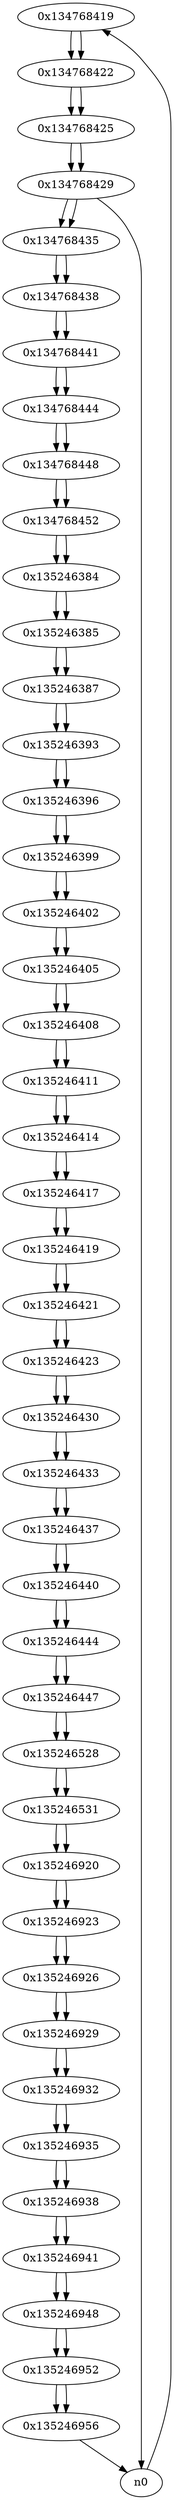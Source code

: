 digraph G{
/* nodes */
  n1 [label="0x134768419"]
  n2 [label="0x134768422"]
  n3 [label="0x134768425"]
  n4 [label="0x134768429"]
  n5 [label="0x134768435"]
  n6 [label="0x134768438"]
  n7 [label="0x134768441"]
  n8 [label="0x134768444"]
  n9 [label="0x134768448"]
  n10 [label="0x134768452"]
  n11 [label="0x135246384"]
  n12 [label="0x135246385"]
  n13 [label="0x135246387"]
  n14 [label="0x135246393"]
  n15 [label="0x135246396"]
  n16 [label="0x135246399"]
  n17 [label="0x135246402"]
  n18 [label="0x135246405"]
  n19 [label="0x135246408"]
  n20 [label="0x135246411"]
  n21 [label="0x135246414"]
  n22 [label="0x135246417"]
  n23 [label="0x135246419"]
  n24 [label="0x135246421"]
  n25 [label="0x135246423"]
  n26 [label="0x135246430"]
  n27 [label="0x135246433"]
  n28 [label="0x135246437"]
  n29 [label="0x135246440"]
  n30 [label="0x135246444"]
  n31 [label="0x135246447"]
  n32 [label="0x135246528"]
  n33 [label="0x135246531"]
  n34 [label="0x135246920"]
  n35 [label="0x135246923"]
  n36 [label="0x135246926"]
  n37 [label="0x135246929"]
  n38 [label="0x135246932"]
  n39 [label="0x135246935"]
  n40 [label="0x135246938"]
  n41 [label="0x135246941"]
  n42 [label="0x135246948"]
  n43 [label="0x135246952"]
  n44 [label="0x135246956"]
/* edges */
n1 -> n2;
n0 -> n1;
n2 -> n3;
n1 -> n2;
n3 -> n4;
n2 -> n3;
n4 -> n5;
n4 -> n0;
n3 -> n4;
n5 -> n6;
n4 -> n5;
n6 -> n7;
n5 -> n6;
n7 -> n8;
n6 -> n7;
n8 -> n9;
n7 -> n8;
n9 -> n10;
n8 -> n9;
n10 -> n11;
n9 -> n10;
n11 -> n12;
n10 -> n11;
n12 -> n13;
n11 -> n12;
n13 -> n14;
n12 -> n13;
n14 -> n15;
n13 -> n14;
n15 -> n16;
n14 -> n15;
n16 -> n17;
n15 -> n16;
n17 -> n18;
n16 -> n17;
n18 -> n19;
n17 -> n18;
n19 -> n20;
n18 -> n19;
n20 -> n21;
n19 -> n20;
n21 -> n22;
n20 -> n21;
n22 -> n23;
n21 -> n22;
n23 -> n24;
n22 -> n23;
n24 -> n25;
n23 -> n24;
n25 -> n26;
n24 -> n25;
n26 -> n27;
n25 -> n26;
n27 -> n28;
n26 -> n27;
n28 -> n29;
n27 -> n28;
n29 -> n30;
n28 -> n29;
n30 -> n31;
n29 -> n30;
n31 -> n32;
n30 -> n31;
n32 -> n33;
n31 -> n32;
n33 -> n34;
n32 -> n33;
n34 -> n35;
n33 -> n34;
n35 -> n36;
n34 -> n35;
n36 -> n37;
n35 -> n36;
n37 -> n38;
n36 -> n37;
n38 -> n39;
n37 -> n38;
n39 -> n40;
n38 -> n39;
n40 -> n41;
n39 -> n40;
n41 -> n42;
n40 -> n41;
n42 -> n43;
n41 -> n42;
n43 -> n44;
n42 -> n43;
n44 -> n0;
n43 -> n44;
}
